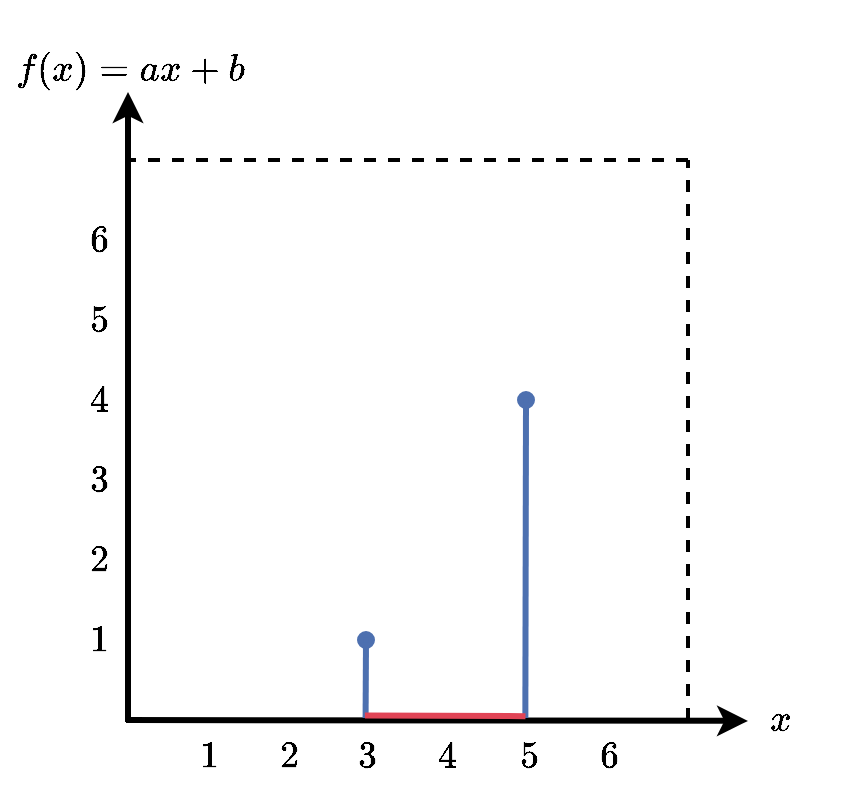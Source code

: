 <mxfile version="20.3.0" type="device"><diagram id="R5ZMxxxXZtCTxlg7p6y2" name="Page-1"><mxGraphModel dx="330" dy="612" grid="1" gridSize="10" guides="1" tooltips="1" connect="1" arrows="1" fold="1" page="1" pageScale="1" pageWidth="850" pageHeight="1100" math="1" shadow="0"><root><mxCell id="0"/><mxCell id="1" parent="0"/><object label="" y-axis="y-axis" id="dOeda4nRFbvTAitGeQ09-1"><mxCell style="endArrow=classic;html=1;rounded=0;strokeWidth=3;fontFamily=Helvetica;" parent="1" edge="1"><mxGeometry width="50" height="50" relative="1" as="geometry"><mxPoint x="400" y="361" as="sourcePoint"/><mxPoint x="400" y="46" as="targetPoint"/></mxGeometry></mxCell></object><mxCell id="dOeda4nRFbvTAitGeQ09-2" value="" style="endArrow=classic;html=1;rounded=0;strokeWidth=3;" parent="1" edge="1"><mxGeometry width="50" height="50" relative="1" as="geometry"><mxPoint x="399" y="360" as="sourcePoint"/><mxPoint x="710" y="360.441" as="targetPoint"/></mxGeometry></mxCell><mxCell id="dOeda4nRFbvTAitGeQ09-3" value="$$f(x) = ax + b$$" style="text;html=1;strokeColor=none;fillColor=none;align=center;verticalAlign=middle;whiteSpace=wrap;rounded=0;fontSize=16;fontStyle=1" parent="1" vertex="1"><mxGeometry x="336" width="130" height="70" as="geometry"/></mxCell><mxCell id="dOeda4nRFbvTAitGeQ09-4" value="$$x$$" style="text;html=1;strokeColor=none;fillColor=none;align=center;verticalAlign=middle;whiteSpace=wrap;rounded=0;fontSize=16;" parent="1" vertex="1"><mxGeometry x="696" y="345" width="60" height="30" as="geometry"/></mxCell><mxCell id="dOeda4nRFbvTAitGeQ09-5" value="" style="endArrow=none;dashed=1;html=1;rounded=0;fontSize=16;strokeWidth=2;" parent="1" edge="1"><mxGeometry width="50" height="50" relative="1" as="geometry"><mxPoint x="680" y="80" as="sourcePoint"/><mxPoint x="400" y="80" as="targetPoint"/></mxGeometry></mxCell><mxCell id="dOeda4nRFbvTAitGeQ09-6" value="" style="endArrow=none;dashed=1;html=1;rounded=0;fontSize=16;strokeWidth=2;" parent="1" edge="1"><mxGeometry width="50" height="50" relative="1" as="geometry"><mxPoint x="680" y="360" as="sourcePoint"/><mxPoint x="680" y="80" as="targetPoint"/></mxGeometry></mxCell><mxCell id="vqPTa7AP0NBIUCLJemyW-1" value="" style="endArrow=oval;html=1;rounded=0;strokeWidth=3;fillColor=#dae8fc;strokeColor=#4D70B0;endFill=1;exitX=0.497;exitY=0.026;exitDx=0;exitDy=0;exitPerimeter=0;" edge="1" parent="1" source="vqPTa7AP0NBIUCLJemyW-16"><mxGeometry width="50" height="50" relative="1" as="geometry"><mxPoint x="518.68" y="358" as="sourcePoint"/><mxPoint x="519" y="320" as="targetPoint"/></mxGeometry></mxCell><mxCell id="vqPTa7AP0NBIUCLJemyW-2" value="" style="endArrow=oval;html=1;rounded=0;strokeWidth=3;fillColor=#dae8fc;strokeColor=#4D70B0;endFill=1;exitX=0.481;exitY=0.024;exitDx=0;exitDy=0;exitPerimeter=0;" edge="1" parent="1" source="vqPTa7AP0NBIUCLJemyW-28"><mxGeometry width="50" height="50" relative="1" as="geometry"><mxPoint x="599" y="360" as="sourcePoint"/><mxPoint x="599" y="200" as="targetPoint"/></mxGeometry></mxCell><mxCell id="vqPTa7AP0NBIUCLJemyW-14" value="&lt;font color=&quot;#000000&quot; style=&quot;font-size: 16px;&quot;&gt;$$1$$&lt;/font&gt;" style="text;html=1;align=center;verticalAlign=middle;resizable=0;points=[];autosize=1;strokeColor=none;fillColor=none;fontSize=19;fontColor=#E14456;" vertex="1" parent="1"><mxGeometry x="405" y="358" width="70" height="40" as="geometry"/></mxCell><mxCell id="vqPTa7AP0NBIUCLJemyW-16" value="&lt;font color=&quot;#000000&quot; style=&quot;font-size: 16px;&quot;&gt;$$3$$&lt;/font&gt;" style="text;html=1;align=center;verticalAlign=middle;resizable=0;points=[];autosize=1;strokeColor=none;fillColor=none;fontSize=19;fontColor=#E14456;" vertex="1" parent="1"><mxGeometry x="484" y="358" width="70" height="40" as="geometry"/></mxCell><mxCell id="vqPTa7AP0NBIUCLJemyW-18" value="&lt;font color=&quot;#000000&quot; style=&quot;font-size: 16px;&quot;&gt;$$4$$&lt;/font&gt;" style="text;html=1;align=center;verticalAlign=middle;resizable=0;points=[];autosize=1;strokeColor=none;fillColor=none;fontSize=19;fontColor=#E14456;" vertex="1" parent="1"><mxGeometry x="524" y="358" width="70" height="40" as="geometry"/></mxCell><mxCell id="vqPTa7AP0NBIUCLJemyW-27" value="&lt;font color=&quot;#000000&quot; style=&quot;font-size: 16px;&quot;&gt;$$2$$&lt;/font&gt;" style="text;html=1;align=center;verticalAlign=middle;resizable=0;points=[];autosize=1;strokeColor=none;fillColor=none;fontSize=19;fontColor=#E14456;" vertex="1" parent="1"><mxGeometry x="445" y="358" width="70" height="40" as="geometry"/></mxCell><mxCell id="vqPTa7AP0NBIUCLJemyW-28" value="&lt;font color=&quot;#000000&quot; style=&quot;font-size: 16px;&quot;&gt;$$5$$&lt;/font&gt;" style="text;html=1;align=center;verticalAlign=middle;resizable=0;points=[];autosize=1;strokeColor=none;fillColor=none;fontSize=19;fontColor=#E14456;" vertex="1" parent="1"><mxGeometry x="565" y="358" width="70" height="40" as="geometry"/></mxCell><mxCell id="vqPTa7AP0NBIUCLJemyW-29" value="&lt;font color=&quot;#000000&quot; style=&quot;font-size: 16px;&quot;&gt;$$6$$&lt;/font&gt;" style="text;html=1;align=center;verticalAlign=middle;resizable=0;points=[];autosize=1;strokeColor=none;fillColor=none;fontSize=19;fontColor=#E14456;" vertex="1" parent="1"><mxGeometry x="605" y="358" width="70" height="40" as="geometry"/></mxCell><mxCell id="vqPTa7AP0NBIUCLJemyW-30" value="&lt;font color=&quot;#000000&quot; style=&quot;font-size: 16px;&quot;&gt;$$1$$&lt;/font&gt;" style="text;html=1;align=center;verticalAlign=middle;resizable=0;points=[];autosize=1;strokeColor=none;fillColor=none;fontSize=19;fontColor=#E14456;" vertex="1" parent="1"><mxGeometry x="350" y="300" width="70" height="40" as="geometry"/></mxCell><mxCell id="vqPTa7AP0NBIUCLJemyW-31" value="&lt;font color=&quot;#000000&quot; style=&quot;font-size: 16px;&quot;&gt;$$2$$&lt;/font&gt;" style="text;html=1;align=center;verticalAlign=middle;resizable=0;points=[];autosize=1;strokeColor=none;fillColor=none;fontSize=19;fontColor=#E14456;" vertex="1" parent="1"><mxGeometry x="350" y="260" width="70" height="40" as="geometry"/></mxCell><mxCell id="vqPTa7AP0NBIUCLJemyW-32" value="&lt;font color=&quot;#000000&quot; style=&quot;font-size: 16px;&quot;&gt;$$4$$&lt;/font&gt;" style="text;html=1;align=center;verticalAlign=middle;resizable=0;points=[];autosize=1;strokeColor=none;fillColor=none;fontSize=19;fontColor=#E14456;" vertex="1" parent="1"><mxGeometry x="350" y="180" width="70" height="40" as="geometry"/></mxCell><mxCell id="vqPTa7AP0NBIUCLJemyW-33" value="&lt;font color=&quot;#000000&quot; style=&quot;font-size: 16px;&quot;&gt;$$3$$&lt;/font&gt;" style="text;html=1;align=center;verticalAlign=middle;resizable=0;points=[];autosize=1;strokeColor=none;fillColor=none;fontSize=19;fontColor=#E14456;" vertex="1" parent="1"><mxGeometry x="350" y="220" width="70" height="40" as="geometry"/></mxCell><mxCell id="vqPTa7AP0NBIUCLJemyW-34" value="&lt;font color=&quot;#000000&quot; style=&quot;font-size: 16px;&quot;&gt;$$5$$&lt;/font&gt;" style="text;html=1;align=center;verticalAlign=middle;resizable=0;points=[];autosize=1;strokeColor=none;fillColor=none;fontSize=19;fontColor=#E14456;" vertex="1" parent="1"><mxGeometry x="350" y="140" width="70" height="40" as="geometry"/></mxCell><mxCell id="vqPTa7AP0NBIUCLJemyW-35" value="&lt;font color=&quot;#000000&quot; style=&quot;font-size: 16px;&quot;&gt;$$6$$&lt;/font&gt;" style="text;html=1;align=center;verticalAlign=middle;resizable=0;points=[];autosize=1;strokeColor=none;fillColor=none;fontSize=19;fontColor=#E14456;" vertex="1" parent="1"><mxGeometry x="350" y="100" width="70" height="40" as="geometry"/></mxCell><mxCell id="vqPTa7AP0NBIUCLJemyW-36" value="" style="endArrow=none;html=1;rounded=0;strokeColor=#E14456;strokeWidth=3;fontSize=16;fontColor=#000000;exitX=0.492;exitY=-0.005;exitDx=0;exitDy=0;exitPerimeter=0;entryX=0.482;entryY=0.002;entryDx=0;entryDy=0;entryPerimeter=0;" edge="1" parent="1" source="vqPTa7AP0NBIUCLJemyW-16" target="vqPTa7AP0NBIUCLJemyW-28"><mxGeometry width="50" height="50" relative="1" as="geometry"><mxPoint x="530" y="340" as="sourcePoint"/><mxPoint x="580" y="290" as="targetPoint"/></mxGeometry></mxCell></root></mxGraphModel></diagram></mxfile>